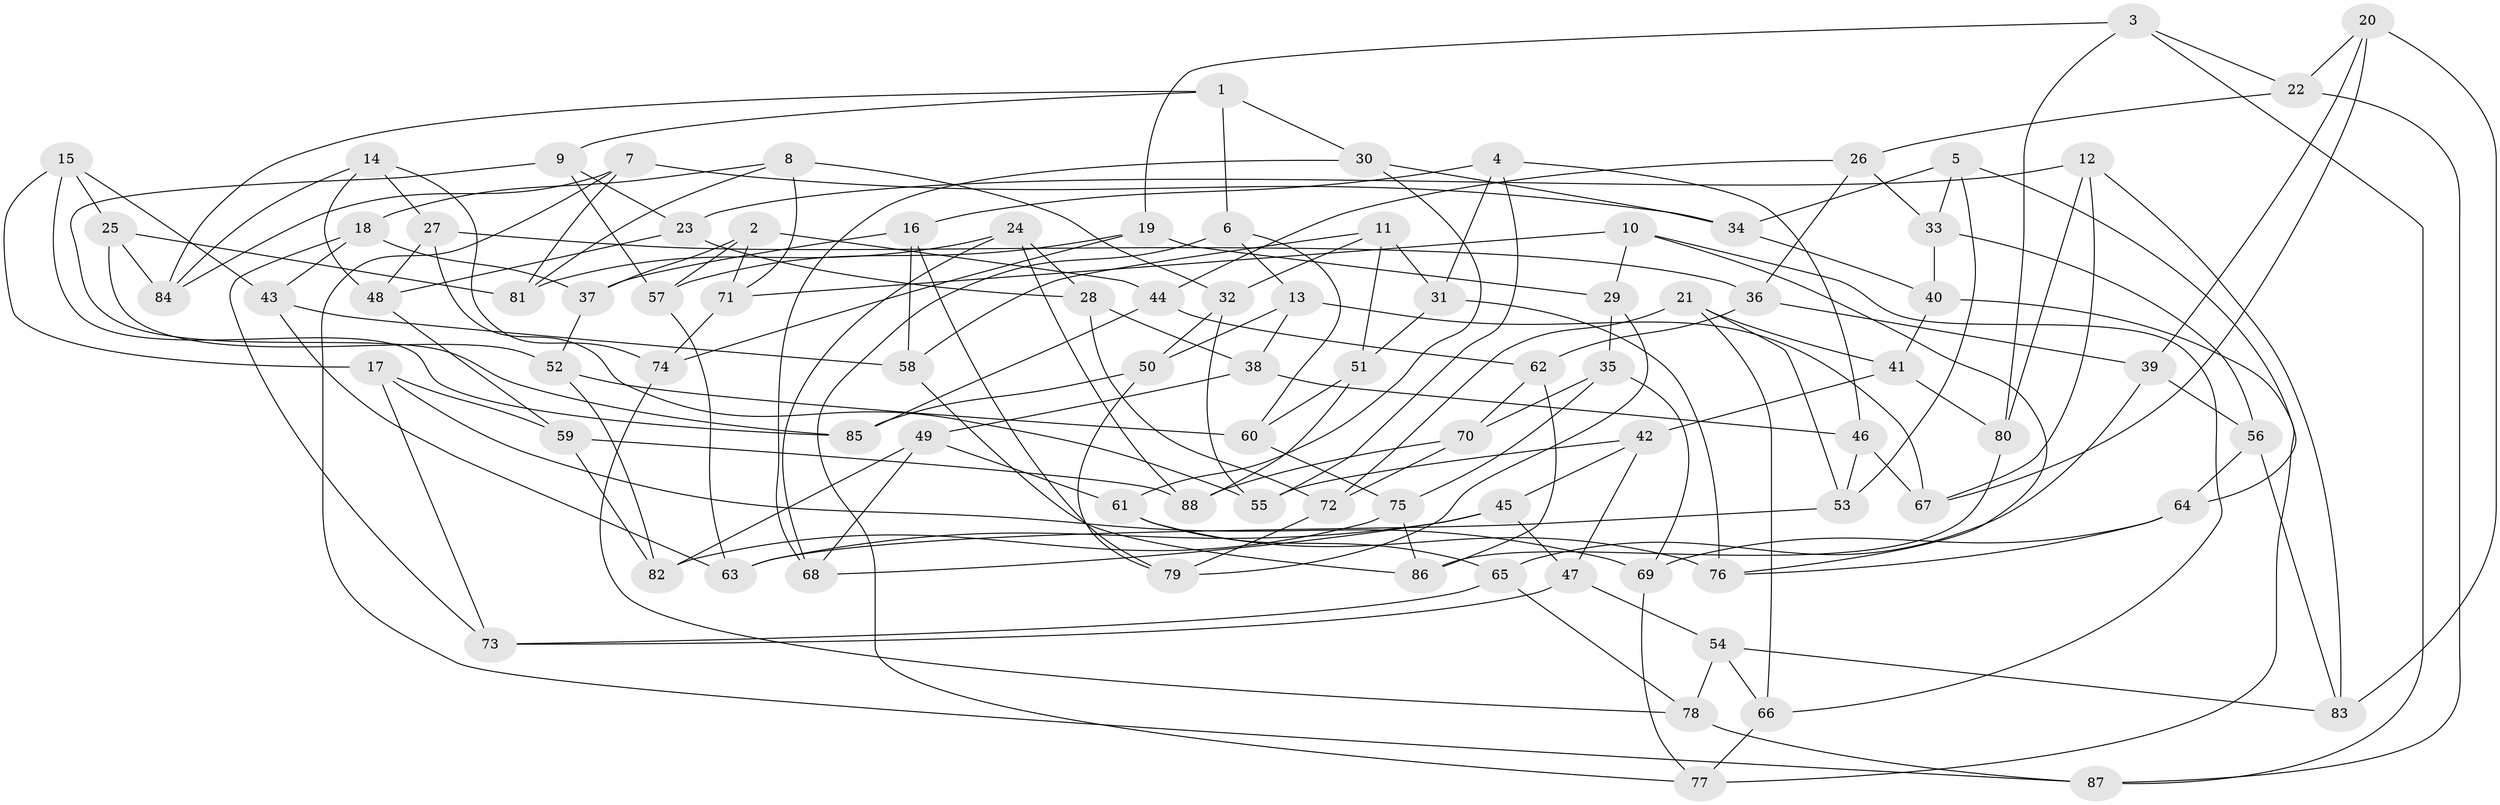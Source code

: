 // coarse degree distribution, {4: 0.08333333333333333, 6: 0.4722222222222222, 7: 0.16666666666666666, 5: 0.16666666666666666, 8: 0.1111111111111111}
// Generated by graph-tools (version 1.1) at 2025/38/03/04/25 23:38:10]
// undirected, 88 vertices, 176 edges
graph export_dot {
  node [color=gray90,style=filled];
  1;
  2;
  3;
  4;
  5;
  6;
  7;
  8;
  9;
  10;
  11;
  12;
  13;
  14;
  15;
  16;
  17;
  18;
  19;
  20;
  21;
  22;
  23;
  24;
  25;
  26;
  27;
  28;
  29;
  30;
  31;
  32;
  33;
  34;
  35;
  36;
  37;
  38;
  39;
  40;
  41;
  42;
  43;
  44;
  45;
  46;
  47;
  48;
  49;
  50;
  51;
  52;
  53;
  54;
  55;
  56;
  57;
  58;
  59;
  60;
  61;
  62;
  63;
  64;
  65;
  66;
  67;
  68;
  69;
  70;
  71;
  72;
  73;
  74;
  75;
  76;
  77;
  78;
  79;
  80;
  81;
  82;
  83;
  84;
  85;
  86;
  87;
  88;
  1 -- 30;
  1 -- 84;
  1 -- 6;
  1 -- 9;
  2 -- 57;
  2 -- 71;
  2 -- 37;
  2 -- 44;
  3 -- 19;
  3 -- 87;
  3 -- 80;
  3 -- 22;
  4 -- 46;
  4 -- 16;
  4 -- 55;
  4 -- 31;
  5 -- 33;
  5 -- 34;
  5 -- 53;
  5 -- 64;
  6 -- 13;
  6 -- 60;
  6 -- 77;
  7 -- 84;
  7 -- 87;
  7 -- 81;
  7 -- 34;
  8 -- 18;
  8 -- 81;
  8 -- 32;
  8 -- 71;
  9 -- 85;
  9 -- 57;
  9 -- 23;
  10 -- 66;
  10 -- 29;
  10 -- 76;
  10 -- 71;
  11 -- 32;
  11 -- 58;
  11 -- 51;
  11 -- 31;
  12 -- 67;
  12 -- 80;
  12 -- 23;
  12 -- 83;
  13 -- 50;
  13 -- 67;
  13 -- 38;
  14 -- 48;
  14 -- 27;
  14 -- 84;
  14 -- 74;
  15 -- 25;
  15 -- 17;
  15 -- 85;
  15 -- 43;
  16 -- 79;
  16 -- 58;
  16 -- 37;
  17 -- 73;
  17 -- 69;
  17 -- 59;
  18 -- 37;
  18 -- 73;
  18 -- 43;
  19 -- 57;
  19 -- 74;
  19 -- 29;
  20 -- 83;
  20 -- 67;
  20 -- 39;
  20 -- 22;
  21 -- 66;
  21 -- 41;
  21 -- 53;
  21 -- 72;
  22 -- 87;
  22 -- 26;
  23 -- 28;
  23 -- 48;
  24 -- 68;
  24 -- 81;
  24 -- 88;
  24 -- 28;
  25 -- 84;
  25 -- 52;
  25 -- 81;
  26 -- 44;
  26 -- 36;
  26 -- 33;
  27 -- 48;
  27 -- 55;
  27 -- 36;
  28 -- 38;
  28 -- 72;
  29 -- 79;
  29 -- 35;
  30 -- 68;
  30 -- 34;
  30 -- 61;
  31 -- 51;
  31 -- 76;
  32 -- 55;
  32 -- 50;
  33 -- 40;
  33 -- 56;
  34 -- 40;
  35 -- 70;
  35 -- 75;
  35 -- 69;
  36 -- 62;
  36 -- 39;
  37 -- 52;
  38 -- 49;
  38 -- 46;
  39 -- 65;
  39 -- 56;
  40 -- 41;
  40 -- 77;
  41 -- 42;
  41 -- 80;
  42 -- 47;
  42 -- 45;
  42 -- 55;
  43 -- 58;
  43 -- 63;
  44 -- 62;
  44 -- 85;
  45 -- 47;
  45 -- 68;
  45 -- 63;
  46 -- 53;
  46 -- 67;
  47 -- 54;
  47 -- 73;
  48 -- 59;
  49 -- 61;
  49 -- 82;
  49 -- 68;
  50 -- 85;
  50 -- 79;
  51 -- 88;
  51 -- 60;
  52 -- 60;
  52 -- 82;
  53 -- 63;
  54 -- 78;
  54 -- 83;
  54 -- 66;
  56 -- 83;
  56 -- 64;
  57 -- 63;
  58 -- 86;
  59 -- 88;
  59 -- 82;
  60 -- 75;
  61 -- 76;
  61 -- 65;
  62 -- 70;
  62 -- 86;
  64 -- 76;
  64 -- 69;
  65 -- 73;
  65 -- 78;
  66 -- 77;
  69 -- 77;
  70 -- 72;
  70 -- 88;
  71 -- 74;
  72 -- 79;
  74 -- 78;
  75 -- 86;
  75 -- 82;
  78 -- 87;
  80 -- 86;
}
